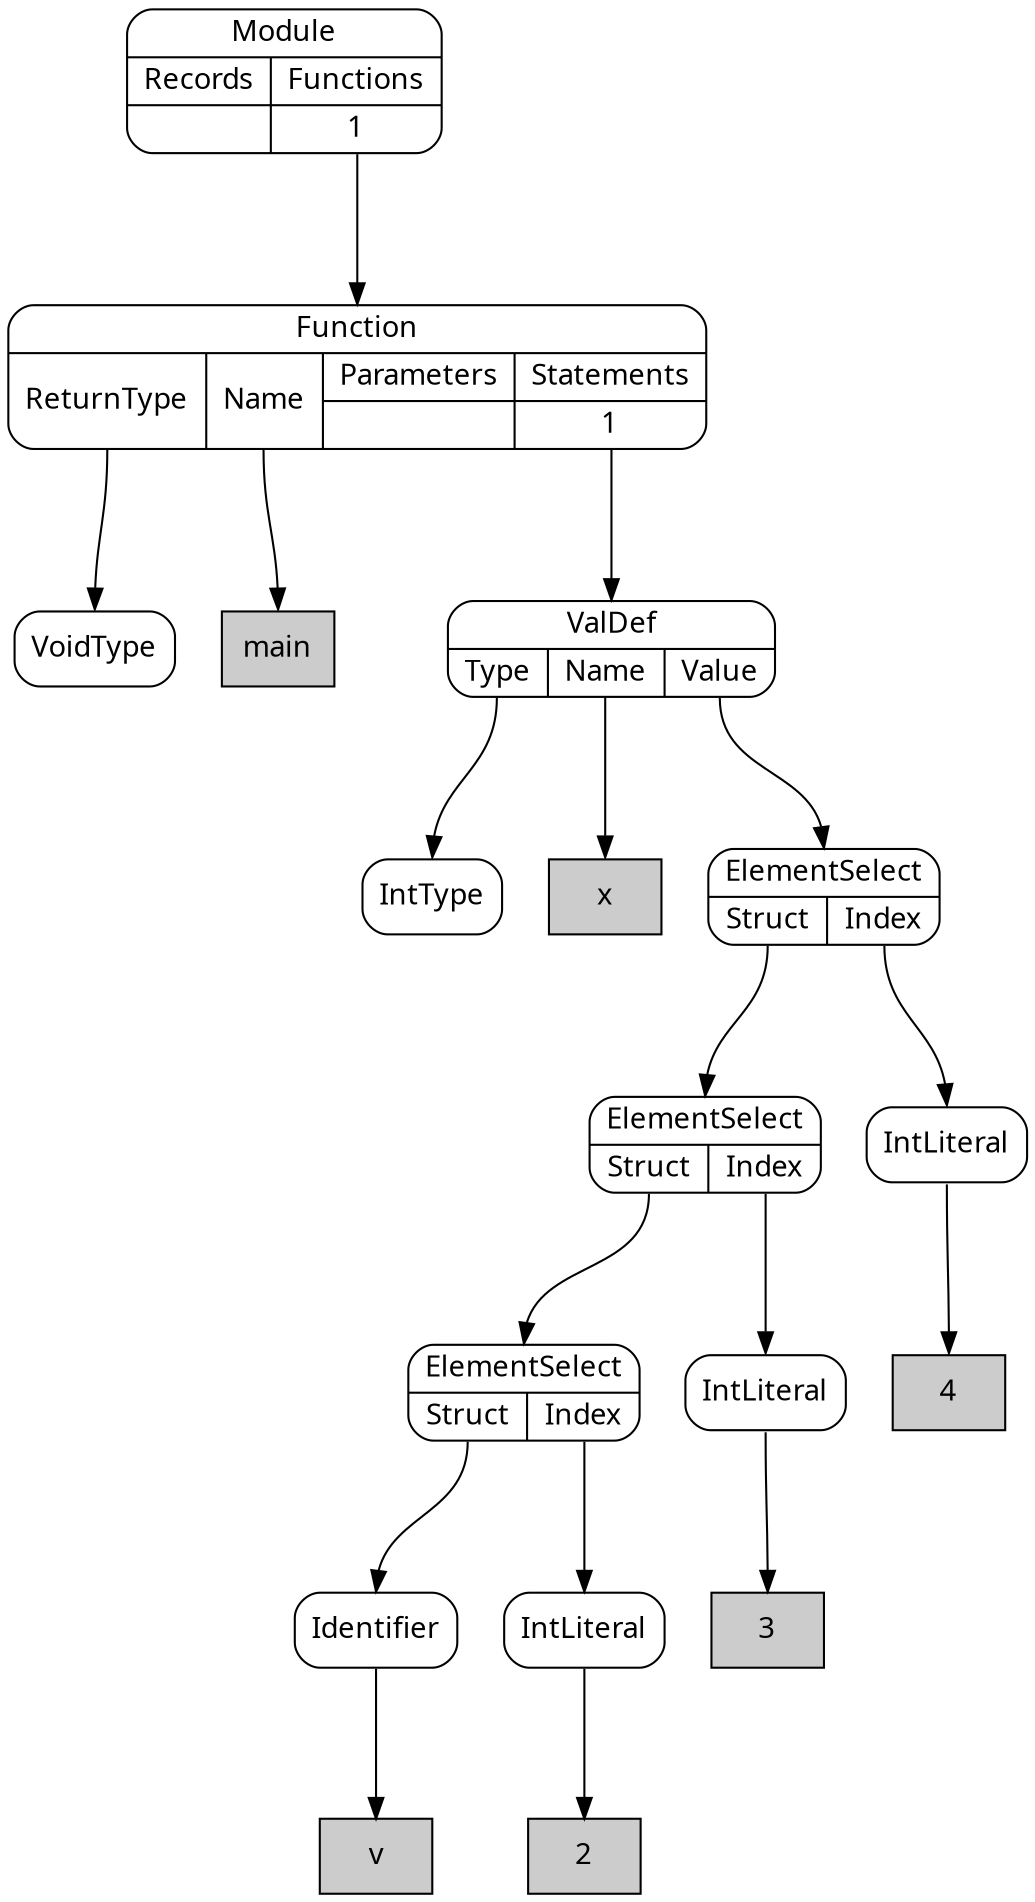 digraph {
node [shape=Mrecord, style=filled, fillcolor=white, fontname="Calibri"];
graph [ordering=out, nodesep=0.3, ranksep=1];

# SimpleNode VoidType
node0 [label="VoidType", tooltip="VoidType"]

# DeclarationLiteral main
node1 [shape=box, label="main", fillcolor="#cccccc", tooltip="main"]

# SimpleNode IntType
node2 [label="IntType", tooltip="IntType"]

# DeclarationLiteral x
node3 [shape=box, label="x", fillcolor="#cccccc", tooltip="x"]

# ReferenceLiteral v
node4 [shape=box, label="v", fillcolor="#cccccc", tooltip="v"]

# SimpleNode Identifier
node5:s -> node4:n
node5 [label="Identifier", tooltip="Identifier"]

# Literal 2
node6 [shape=box, label="2", fillcolor="#cccccc", tooltip="2"]

# SimpleNode IntLiteral
node7:s -> node6:n
node7 [label="IntLiteral", tooltip="IntLiteral"]

# PortNode ElementSelect
node8:p0:s -> node5:n
node8:p1:s -> node7:n
node8 [label="{ElementSelect|{<p0>Struct|<p1>Index}}", tooltip="ElementSelect"]

# Literal 3
node9 [shape=box, label="3", fillcolor="#cccccc", tooltip="3"]

# SimpleNode IntLiteral
node10:s -> node9:n
node10 [label="IntLiteral", tooltip="IntLiteral"]

# PortNode ElementSelect
node11:p0:s -> node8:n
node11:p1:s -> node10:n
node11 [label="{ElementSelect|{<p0>Struct|<p1>Index}}", tooltip="ElementSelect"]

# Literal 4
node12 [shape=box, label="4", fillcolor="#cccccc", tooltip="4"]

# SimpleNode IntLiteral
node13:s -> node12:n
node13 [label="IntLiteral", tooltip="IntLiteral"]

# PortNode ElementSelect
node14:p0:s -> node11:n
node14:p1:s -> node13:n
node14 [label="{ElementSelect|{<p0>Struct|<p1>Index}}", tooltip="ElementSelect"]

# PortNode ValDef
node15:p0:s -> node2:n
node15:p1:s -> node3:n
node15:p2:s -> node14:n
node15 [label="{ValDef|{<p0>Type|<p1>Name|<p2>Value}}", tooltip="ValDef"]

# PortNode Function
node16:p0:s -> node0:n
node16:p1:s -> node1:n
node16:p3_0:s -> node15:n
node16 [label="{Function|{<p0>ReturnType|<p1>Name|{Parameters|{}}|{Statements|{<p3_0>1}}}}", tooltip="Function"]

# PortNode Module
node17:p1_0:s -> node16:n
node17 [label="{Module|{{Records|{}}|{Functions|{<p1_0>1}}}}", tooltip="Module"]

}
